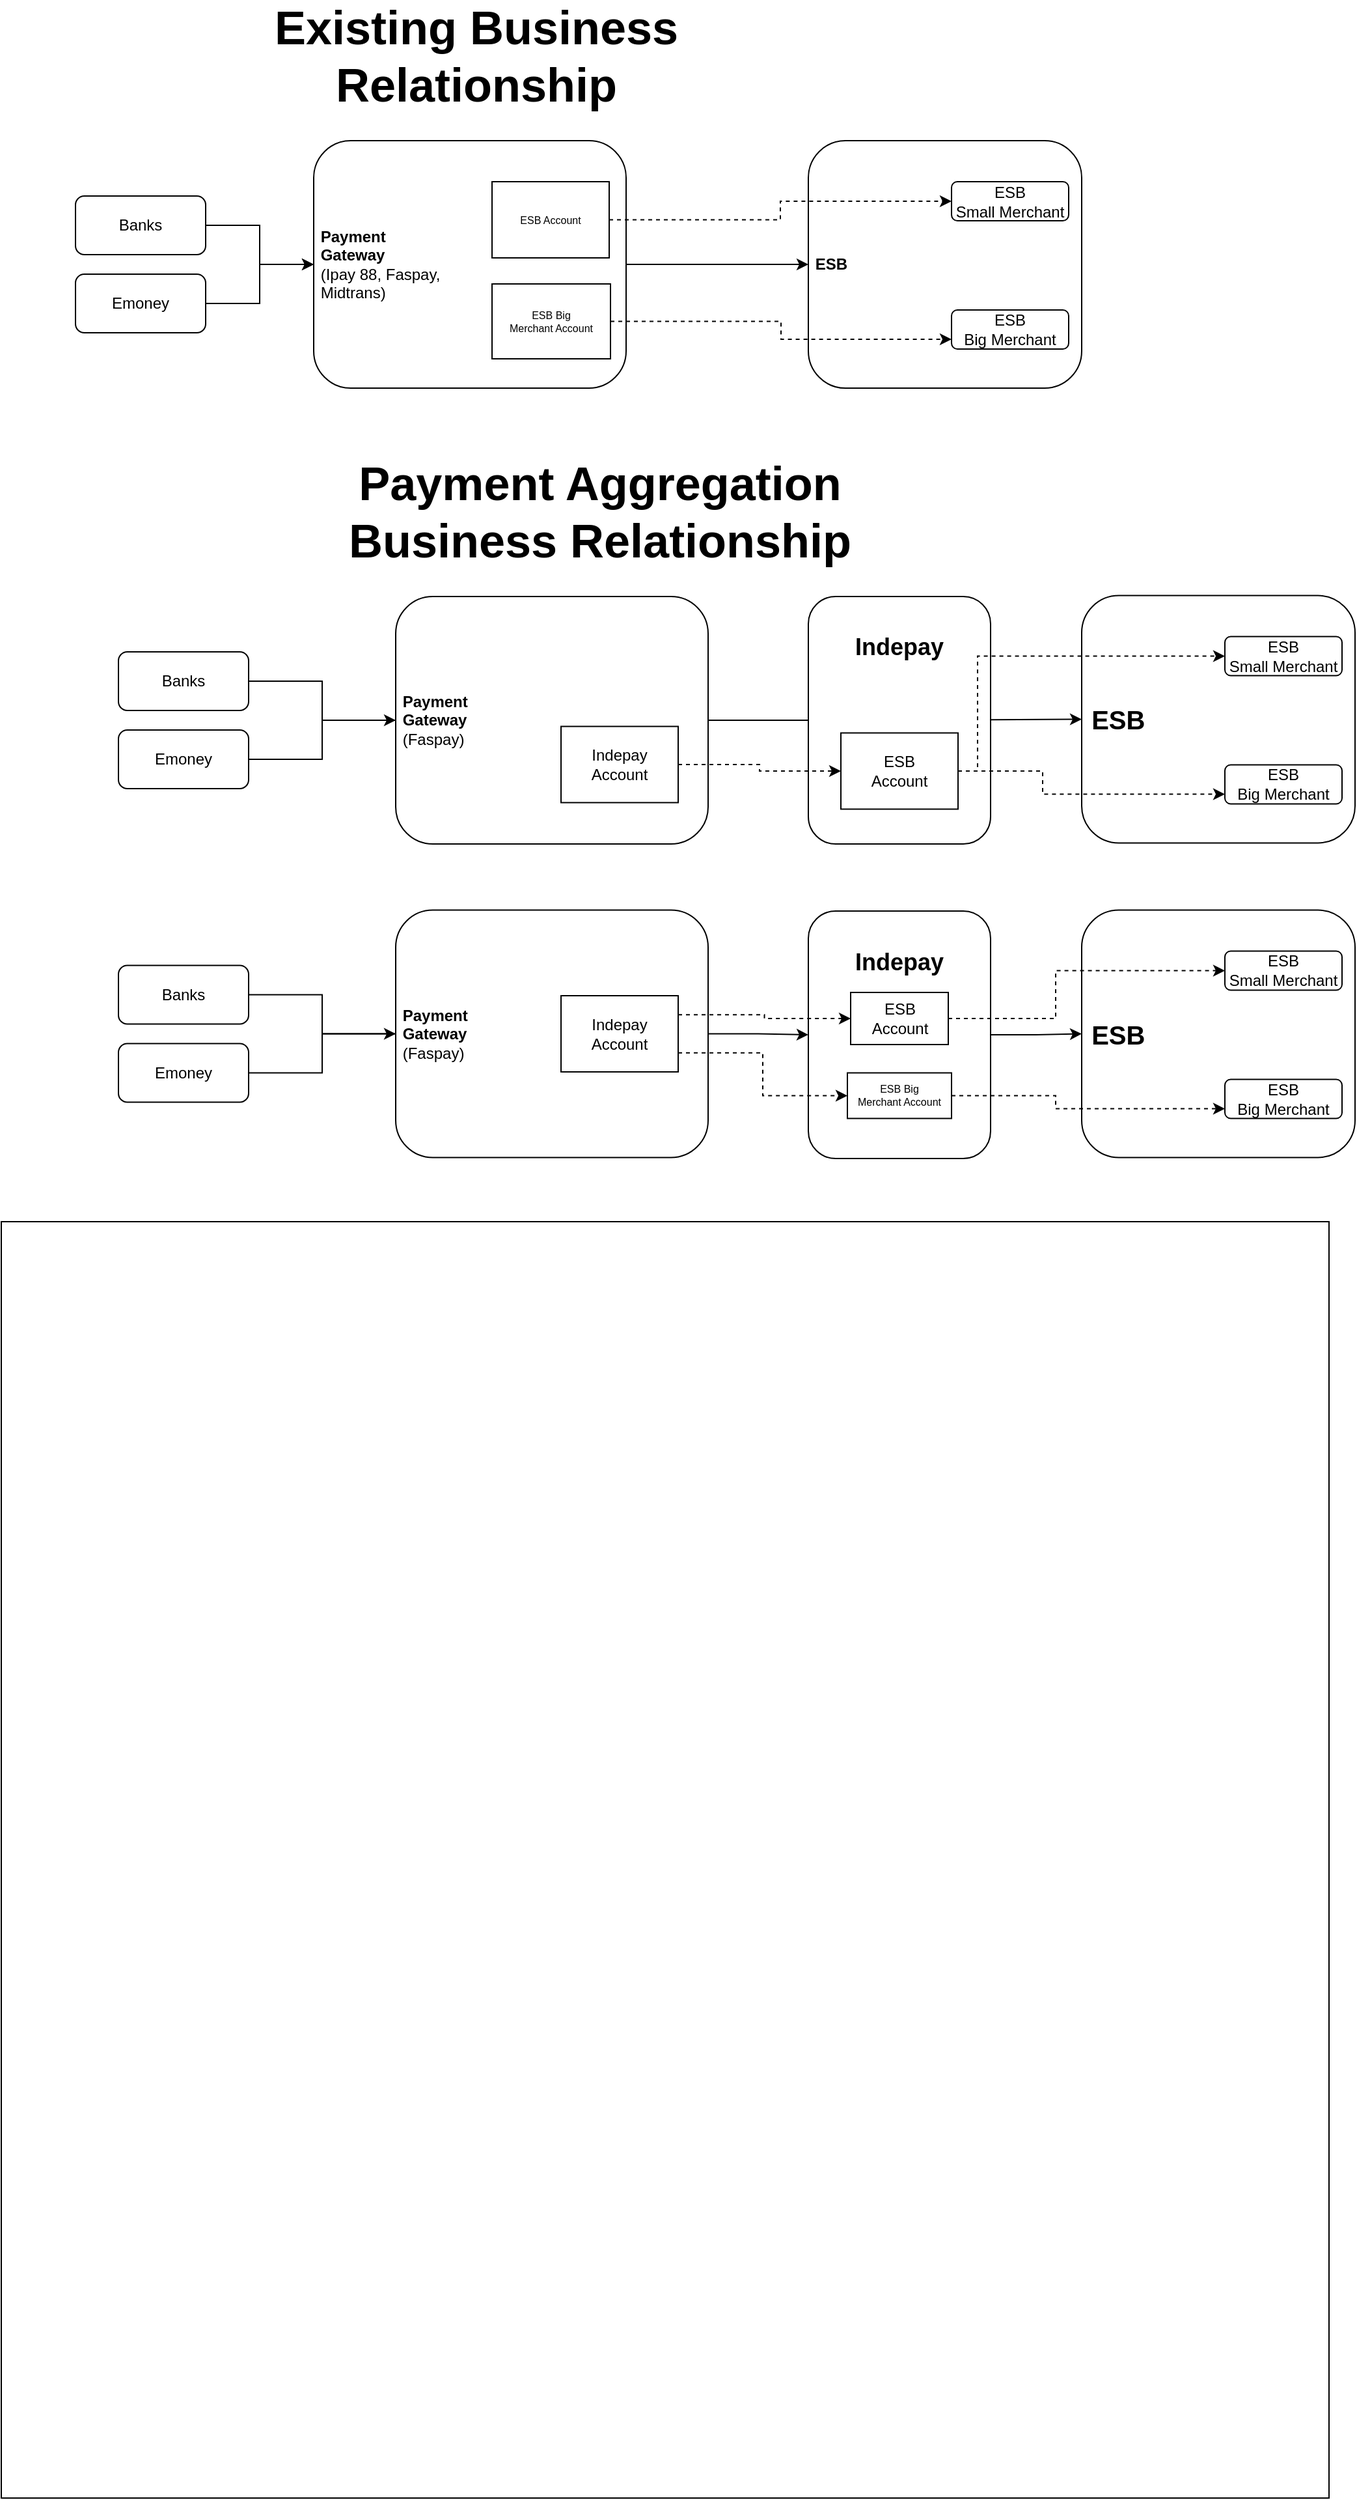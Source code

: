 <mxfile version="16.6.6" type="github">
  <diagram id="QpHCLaUq6RoqsA1fP30t" name="Page-1">
    <mxGraphModel dx="2414" dy="920" grid="1" gridSize="10" guides="1" tooltips="1" connect="1" arrows="1" fold="1" page="1" pageScale="1" pageWidth="850" pageHeight="1100" math="0" shadow="0">
      <root>
        <mxCell id="0" />
        <mxCell id="1" parent="0" />
        <mxCell id="2sVnB2PPkFa4KDsbbvt0-172" value="&lt;br&gt;INDEPAY" style="rounded=1;whiteSpace=wrap;html=1;fontSize=18;fontStyle=1;verticalAlign=top;" parent="1" vertex="1">
          <mxGeometry x="465" y="1180" width="315" height="302.5" as="geometry" />
        </mxCell>
        <mxCell id="2aQXd-WrwI2MJ-AVuC0N-1" style="edgeStyle=orthogonalEdgeStyle;rounded=0;orthogonalLoop=1;jettySize=auto;html=1;exitX=0;exitY=0.75;exitDx=0;exitDy=0;dashed=1;" edge="1" parent="1" source="2sVnB2PPkFa4KDsbbvt0-183" target="2sVnB2PPkFa4KDsbbvt0-196">
          <mxGeometry relative="1" as="geometry" />
        </mxCell>
        <mxCell id="2sVnB2PPkFa4KDsbbvt0-183" value="" style="rounded=1;whiteSpace=wrap;html=1;fontSize=8;" parent="1" vertex="1">
          <mxGeometry x="860" y="1238.5" width="120" height="203.5" as="geometry" />
        </mxCell>
        <mxCell id="2sVnB2PPkFa4KDsbbvt0-143" value="&lt;b style=&quot;font-size: 20px;&quot;&gt;&lt;span style=&quot;white-space: pre; font-size: 20px;&quot;&gt; &lt;/span&gt;ESB&lt;/b&gt;" style="rounded=1;whiteSpace=wrap;html=1;align=left;fontSize=20;" parent="1" vertex="1">
          <mxGeometry x="810" y="720.75" width="210" height="190" as="geometry" />
        </mxCell>
        <mxCell id="2sVnB2PPkFa4KDsbbvt0-144" value="ESB&lt;br&gt;Small Merchant" style="rounded=1;whiteSpace=wrap;html=1;" parent="1" vertex="1">
          <mxGeometry x="920" y="752.25" width="90" height="30" as="geometry" />
        </mxCell>
        <mxCell id="2sVnB2PPkFa4KDsbbvt0-145" value="ESB&lt;br&gt;Big Merchant" style="rounded=1;whiteSpace=wrap;html=1;" parent="1" vertex="1">
          <mxGeometry x="920" y="850.75" width="90" height="30" as="geometry" />
        </mxCell>
        <mxCell id="2sVnB2PPkFa4KDsbbvt0-8" style="edgeStyle=orthogonalEdgeStyle;rounded=0;orthogonalLoop=1;jettySize=auto;html=1;exitX=1;exitY=0.5;exitDx=0;exitDy=0;entryX=0;entryY=0.5;entryDx=0;entryDy=0;" parent="1" source="2sVnB2PPkFa4KDsbbvt0-1" target="2sVnB2PPkFa4KDsbbvt0-2" edge="1">
          <mxGeometry relative="1" as="geometry" />
        </mxCell>
        <mxCell id="2sVnB2PPkFa4KDsbbvt0-1" value="Banks" style="rounded=1;whiteSpace=wrap;html=1;" parent="1" vertex="1">
          <mxGeometry x="37" y="172.5" width="100" height="45" as="geometry" />
        </mxCell>
        <mxCell id="2sVnB2PPkFa4KDsbbvt0-99" style="edgeStyle=orthogonalEdgeStyle;rounded=0;orthogonalLoop=1;jettySize=auto;html=1;exitX=1;exitY=0.5;exitDx=0;exitDy=0;entryX=0;entryY=0.5;entryDx=0;entryDy=0;fontSize=9;" parent="1" source="2sVnB2PPkFa4KDsbbvt0-2" target="2sVnB2PPkFa4KDsbbvt0-3" edge="1">
          <mxGeometry relative="1" as="geometry" />
        </mxCell>
        <mxCell id="2sVnB2PPkFa4KDsbbvt0-2" value="&lt;span style=&quot;font-weight: bold ; white-space: pre&quot;&gt; &lt;/span&gt;&lt;b&gt;Payment&lt;/b&gt;&lt;br&gt;&lt;span style=&quot;font-weight: bold ; white-space: pre&quot;&gt; &lt;/span&gt;&lt;b&gt;Gateway&lt;/b&gt;&lt;br&gt;&lt;div&gt;&lt;span style=&quot;white-space: pre&quot;&gt; &lt;/span&gt;&lt;span&gt;(Ipay 88, Faspay,&lt;/span&gt;&lt;/div&gt;&lt;div&gt;&lt;span&gt;&lt;span style=&quot;white-space: pre&quot;&gt; &lt;/span&gt;Midtrans)&lt;/span&gt;&lt;/div&gt;" style="rounded=1;whiteSpace=wrap;html=1;align=left;" parent="1" vertex="1">
          <mxGeometry x="220" y="130" width="240" height="190" as="geometry" />
        </mxCell>
        <mxCell id="2sVnB2PPkFa4KDsbbvt0-3" value="&lt;b&gt;&lt;span style=&quot;white-space: pre&quot;&gt; &lt;/span&gt;ESB&lt;/b&gt;" style="rounded=1;whiteSpace=wrap;html=1;align=left;" parent="1" vertex="1">
          <mxGeometry x="600" y="130" width="210" height="190" as="geometry" />
        </mxCell>
        <mxCell id="2sVnB2PPkFa4KDsbbvt0-4" value="ESB&lt;br&gt;Small Merchant" style="rounded=1;whiteSpace=wrap;html=1;" parent="1" vertex="1">
          <mxGeometry x="710" y="161.5" width="90" height="30" as="geometry" />
        </mxCell>
        <mxCell id="2sVnB2PPkFa4KDsbbvt0-5" value="ESB&lt;br&gt;Big Merchant" style="rounded=1;whiteSpace=wrap;html=1;" parent="1" vertex="1">
          <mxGeometry x="710" y="260" width="90" height="30" as="geometry" />
        </mxCell>
        <mxCell id="2sVnB2PPkFa4KDsbbvt0-9" style="edgeStyle=orthogonalEdgeStyle;rounded=0;orthogonalLoop=1;jettySize=auto;html=1;exitX=1;exitY=0.5;exitDx=0;exitDy=0;entryX=0;entryY=0.5;entryDx=0;entryDy=0;" parent="1" source="2sVnB2PPkFa4KDsbbvt0-6" target="2sVnB2PPkFa4KDsbbvt0-2" edge="1">
          <mxGeometry relative="1" as="geometry" />
        </mxCell>
        <mxCell id="2sVnB2PPkFa4KDsbbvt0-6" value="Emoney" style="rounded=1;whiteSpace=wrap;html=1;" parent="1" vertex="1">
          <mxGeometry x="37" y="232.5" width="100" height="45" as="geometry" />
        </mxCell>
        <mxCell id="2sVnB2PPkFa4KDsbbvt0-100" style="edgeStyle=orthogonalEdgeStyle;rounded=0;orthogonalLoop=1;jettySize=auto;html=1;exitX=1;exitY=0.5;exitDx=0;exitDy=0;fontSize=9;dashed=1;" parent="1" source="2sVnB2PPkFa4KDsbbvt0-14" target="2sVnB2PPkFa4KDsbbvt0-4" edge="1">
          <mxGeometry relative="1" as="geometry" />
        </mxCell>
        <mxCell id="2sVnB2PPkFa4KDsbbvt0-14" value="ESB Account" style="rounded=0;whiteSpace=wrap;html=1;fontSize=8;" parent="1" vertex="1">
          <mxGeometry x="357" y="161.5" width="90" height="58.5" as="geometry" />
        </mxCell>
        <mxCell id="2sVnB2PPkFa4KDsbbvt0-101" style="edgeStyle=orthogonalEdgeStyle;rounded=0;orthogonalLoop=1;jettySize=auto;html=1;exitX=1;exitY=0.5;exitDx=0;exitDy=0;entryX=0;entryY=0.75;entryDx=0;entryDy=0;fontSize=9;dashed=1;" parent="1" source="2sVnB2PPkFa4KDsbbvt0-15" target="2sVnB2PPkFa4KDsbbvt0-5" edge="1">
          <mxGeometry relative="1" as="geometry" />
        </mxCell>
        <mxCell id="2sVnB2PPkFa4KDsbbvt0-15" value="ESB Big&lt;br&gt;Merchant Account" style="rounded=0;whiteSpace=wrap;html=1;fontSize=8;" parent="1" vertex="1">
          <mxGeometry x="357" y="240" width="91" height="57.5" as="geometry" />
        </mxCell>
        <mxCell id="2sVnB2PPkFa4KDsbbvt0-19" value="Existing Business Relationship" style="text;html=1;strokeColor=none;fillColor=none;align=center;verticalAlign=middle;whiteSpace=wrap;rounded=0;fontSize=36;fontStyle=1" parent="1" vertex="1">
          <mxGeometry x="180" y="50" width="330" height="30" as="geometry" />
        </mxCell>
        <mxCell id="2sVnB2PPkFa4KDsbbvt0-20" value="Payment Aggregation&lt;br&gt;Business Relationship" style="text;html=1;strokeColor=none;fillColor=none;align=center;verticalAlign=middle;whiteSpace=wrap;rounded=0;fontSize=36;fontStyle=1" parent="1" vertex="1">
          <mxGeometry x="150" y="400" width="580" height="30" as="geometry" />
        </mxCell>
        <mxCell id="2sVnB2PPkFa4KDsbbvt0-21" style="edgeStyle=orthogonalEdgeStyle;rounded=0;orthogonalLoop=1;jettySize=auto;html=1;exitX=1;exitY=0.5;exitDx=0;exitDy=0;" parent="1" source="2sVnB2PPkFa4KDsbbvt0-22" target="2sVnB2PPkFa4KDsbbvt0-103" edge="1">
          <mxGeometry relative="1" as="geometry">
            <mxPoint x="200" y="570" as="targetPoint" />
          </mxGeometry>
        </mxCell>
        <mxCell id="2sVnB2PPkFa4KDsbbvt0-22" value="Banks" style="rounded=1;whiteSpace=wrap;html=1;" parent="1" vertex="1">
          <mxGeometry x="70" y="522.5" width="100" height="45" as="geometry" />
        </mxCell>
        <mxCell id="2sVnB2PPkFa4KDsbbvt0-29" value="Emoney" style="rounded=1;whiteSpace=wrap;html=1;" parent="1" vertex="1">
          <mxGeometry x="70" y="582.5" width="100" height="45" as="geometry" />
        </mxCell>
        <mxCell id="2sVnB2PPkFa4KDsbbvt0-38" value="" style="edgeStyle=orthogonalEdgeStyle;rounded=0;orthogonalLoop=1;jettySize=auto;html=1;exitX=1;exitY=0.5;exitDx=0;exitDy=0;entryX=0;entryY=0.5;entryDx=0;entryDy=0;endArrow=none;" parent="1" source="2sVnB2PPkFa4KDsbbvt0-29" target="2sVnB2PPkFa4KDsbbvt0-103" edge="1">
          <mxGeometry relative="1" as="geometry">
            <mxPoint x="137" y="587.5" as="sourcePoint" />
            <mxPoint x="200" y="570" as="targetPoint" />
          </mxGeometry>
        </mxCell>
        <mxCell id="2sVnB2PPkFa4KDsbbvt0-102" style="edgeStyle=orthogonalEdgeStyle;rounded=0;orthogonalLoop=1;jettySize=auto;html=1;exitX=1;exitY=0.5;exitDx=0;exitDy=0;entryX=0;entryY=0.5;entryDx=0;entryDy=0;fontSize=9;" parent="1" source="2sVnB2PPkFa4KDsbbvt0-103" target="2sVnB2PPkFa4KDsbbvt0-104" edge="1">
          <mxGeometry relative="1" as="geometry" />
        </mxCell>
        <mxCell id="2sVnB2PPkFa4KDsbbvt0-103" value="&lt;span style=&quot;font-weight: bold ; white-space: pre&quot;&gt; &lt;/span&gt;&lt;b&gt;Payment&lt;/b&gt;&lt;br&gt;&lt;span style=&quot;font-weight: bold ; white-space: pre&quot;&gt; &lt;/span&gt;&lt;b&gt;Gateway&lt;/b&gt;&lt;br&gt;&lt;div&gt;&lt;span style=&quot;white-space: pre&quot;&gt; &lt;/span&gt;&lt;span&gt;(Faspay&lt;/span&gt;&lt;span&gt;)&lt;/span&gt;&lt;/div&gt;" style="rounded=1;whiteSpace=wrap;html=1;align=left;" parent="1" vertex="1">
          <mxGeometry x="283" y="480" width="240" height="190" as="geometry" />
        </mxCell>
        <mxCell id="2sVnB2PPkFa4KDsbbvt0-104" value="&lt;b style=&quot;font-size: 20px;&quot;&gt;&lt;span style=&quot;white-space: pre; font-size: 20px;&quot;&gt; &lt;/span&gt;ESB&lt;/b&gt;" style="rounded=1;whiteSpace=wrap;html=1;align=left;fontSize=20;" parent="1" vertex="1">
          <mxGeometry x="810" y="479.25" width="210" height="190" as="geometry" />
        </mxCell>
        <mxCell id="2sVnB2PPkFa4KDsbbvt0-105" value="ESB&lt;br&gt;Small Merchant" style="rounded=1;whiteSpace=wrap;html=1;" parent="1" vertex="1">
          <mxGeometry x="920" y="510.75" width="90" height="30" as="geometry" />
        </mxCell>
        <mxCell id="2sVnB2PPkFa4KDsbbvt0-106" value="ESB&lt;br&gt;Big Merchant" style="rounded=1;whiteSpace=wrap;html=1;" parent="1" vertex="1">
          <mxGeometry x="920" y="609.25" width="90" height="30" as="geometry" />
        </mxCell>
        <mxCell id="2sVnB2PPkFa4KDsbbvt0-108" value="Indepay Account" style="rounded=0;whiteSpace=wrap;html=1;fontSize=12;" parent="1" vertex="1">
          <mxGeometry x="410" y="579.75" width="90" height="58.5" as="geometry" />
        </mxCell>
        <mxCell id="2sVnB2PPkFa4KDsbbvt0-135" value="&lt;br&gt;Indepay" style="rounded=1;whiteSpace=wrap;html=1;fontSize=18;fontStyle=1;verticalAlign=top;" parent="1" vertex="1">
          <mxGeometry x="600" y="480" width="140" height="190" as="geometry" />
        </mxCell>
        <mxCell id="2sVnB2PPkFa4KDsbbvt0-137" style="edgeStyle=orthogonalEdgeStyle;rounded=0;orthogonalLoop=1;jettySize=auto;html=1;exitX=1;exitY=0.5;exitDx=0;exitDy=0;" parent="1" source="2sVnB2PPkFa4KDsbbvt0-138" target="2sVnB2PPkFa4KDsbbvt0-142" edge="1">
          <mxGeometry relative="1" as="geometry">
            <mxPoint x="200" y="810.75" as="targetPoint" />
          </mxGeometry>
        </mxCell>
        <mxCell id="2sVnB2PPkFa4KDsbbvt0-138" value="Banks" style="rounded=1;whiteSpace=wrap;html=1;" parent="1" vertex="1">
          <mxGeometry x="70" y="763.25" width="100" height="45" as="geometry" />
        </mxCell>
        <mxCell id="2sVnB2PPkFa4KDsbbvt0-139" value="Emoney" style="rounded=1;whiteSpace=wrap;html=1;" parent="1" vertex="1">
          <mxGeometry x="70" y="823.25" width="100" height="45" as="geometry" />
        </mxCell>
        <mxCell id="2sVnB2PPkFa4KDsbbvt0-140" value="" style="edgeStyle=orthogonalEdgeStyle;rounded=0;orthogonalLoop=1;jettySize=auto;html=1;exitX=1;exitY=0.5;exitDx=0;exitDy=0;entryX=0;entryY=0.5;entryDx=0;entryDy=0;endArrow=none;" parent="1" source="2sVnB2PPkFa4KDsbbvt0-139" target="2sVnB2PPkFa4KDsbbvt0-142" edge="1">
          <mxGeometry relative="1" as="geometry">
            <mxPoint x="137" y="828.25" as="sourcePoint" />
            <mxPoint x="200" y="810.75" as="targetPoint" />
          </mxGeometry>
        </mxCell>
        <mxCell id="2aQXd-WrwI2MJ-AVuC0N-31" style="edgeStyle=orthogonalEdgeStyle;rounded=0;orthogonalLoop=1;jettySize=auto;html=1;exitX=1;exitY=0.5;exitDx=0;exitDy=0;entryX=0;entryY=0.5;entryDx=0;entryDy=0;" edge="1" parent="1" source="2sVnB2PPkFa4KDsbbvt0-142" target="2sVnB2PPkFa4KDsbbvt0-147">
          <mxGeometry relative="1" as="geometry" />
        </mxCell>
        <mxCell id="2sVnB2PPkFa4KDsbbvt0-142" value="&lt;span style=&quot;font-weight: bold ; white-space: pre&quot;&gt; &lt;/span&gt;&lt;b&gt;Payment&lt;/b&gt;&lt;br&gt;&lt;span style=&quot;font-weight: bold ; white-space: pre&quot;&gt; &lt;/span&gt;&lt;b&gt;Gateway&lt;/b&gt;&lt;br&gt;&lt;div&gt;&lt;span style=&quot;white-space: pre&quot;&gt; &lt;/span&gt;&lt;span&gt;(Faspay&lt;/span&gt;&lt;span&gt;)&lt;/span&gt;&lt;/div&gt;" style="rounded=1;whiteSpace=wrap;html=1;align=left;" parent="1" vertex="1">
          <mxGeometry x="283" y="720.75" width="240" height="190" as="geometry" />
        </mxCell>
        <mxCell id="2sVnB2PPkFa4KDsbbvt0-146" value="Indepay Account" style="rounded=0;whiteSpace=wrap;html=1;fontSize=12;" parent="1" vertex="1">
          <mxGeometry x="410" y="786.5" width="90" height="58.5" as="geometry" />
        </mxCell>
        <mxCell id="2aQXd-WrwI2MJ-AVuC0N-39" style="edgeStyle=orthogonalEdgeStyle;rounded=0;orthogonalLoop=1;jettySize=auto;html=1;entryX=0;entryY=0.5;entryDx=0;entryDy=0;" edge="1" parent="1" source="2sVnB2PPkFa4KDsbbvt0-147" target="2sVnB2PPkFa4KDsbbvt0-143">
          <mxGeometry relative="1" as="geometry" />
        </mxCell>
        <mxCell id="2sVnB2PPkFa4KDsbbvt0-147" value="&lt;br&gt;Indepay" style="rounded=1;whiteSpace=wrap;html=1;fontSize=18;fontStyle=1;verticalAlign=top;" parent="1" vertex="1">
          <mxGeometry x="600" y="721.5" width="140" height="190" as="geometry" />
        </mxCell>
        <mxCell id="2sVnB2PPkFa4KDsbbvt0-150" value="Onboarding ESB Merchant&lt;br&gt;in Tara Ecosystem&lt;br&gt;(as shown in existing contract)" style="text;html=1;strokeColor=none;fillColor=none;align=center;verticalAlign=middle;whiteSpace=wrap;rounded=0;fontSize=36;fontStyle=1" parent="1" vertex="1">
          <mxGeometry x="165" y="1067" width="580" height="30" as="geometry" />
        </mxCell>
        <mxCell id="2sVnB2PPkFa4KDsbbvt0-198" style="edgeStyle=orthogonalEdgeStyle;rounded=0;orthogonalLoop=1;jettySize=auto;html=1;exitX=1;exitY=0.5;exitDx=0;exitDy=0;entryX=0;entryY=0.5;entryDx=0;entryDy=0;fontSize=8;" parent="1" source="2sVnB2PPkFa4KDsbbvt0-169" target="2sVnB2PPkFa4KDsbbvt0-173" edge="1">
          <mxGeometry relative="1" as="geometry" />
        </mxCell>
        <mxCell id="2sVnB2PPkFa4KDsbbvt0-199" style="edgeStyle=orthogonalEdgeStyle;rounded=0;orthogonalLoop=1;jettySize=auto;html=1;exitX=1;exitY=0.5;exitDx=0;exitDy=0;fontSize=8;" parent="1" source="2sVnB2PPkFa4KDsbbvt0-169" target="2sVnB2PPkFa4KDsbbvt0-174" edge="1">
          <mxGeometry relative="1" as="geometry" />
        </mxCell>
        <mxCell id="2sVnB2PPkFa4KDsbbvt0-200" style="edgeStyle=orthogonalEdgeStyle;rounded=0;orthogonalLoop=1;jettySize=auto;html=1;exitX=1;exitY=0.5;exitDx=0;exitDy=0;fontSize=8;" parent="1" source="2sVnB2PPkFa4KDsbbvt0-169" target="2sVnB2PPkFa4KDsbbvt0-175" edge="1">
          <mxGeometry relative="1" as="geometry" />
        </mxCell>
        <mxCell id="2aQXd-WrwI2MJ-AVuC0N-29" style="edgeStyle=orthogonalEdgeStyle;rounded=0;orthogonalLoop=1;jettySize=auto;html=1;exitX=0;exitY=0.75;exitDx=0;exitDy=0;entryX=1.005;entryY=0.85;entryDx=0;entryDy=0;entryPerimeter=0;dashed=1;" edge="1" parent="1" source="2sVnB2PPkFa4KDsbbvt0-169" target="2aQXd-WrwI2MJ-AVuC0N-26">
          <mxGeometry relative="1" as="geometry" />
        </mxCell>
        <mxCell id="2sVnB2PPkFa4KDsbbvt0-169" value="&lt;b style=&quot;font-size: 20px&quot;&gt;ESB&lt;/b&gt;" style="rounded=1;whiteSpace=wrap;html=1;align=center;fontSize=20;" parent="1" vertex="1">
          <mxGeometry x="200" y="1236.25" width="210" height="190" as="geometry" />
        </mxCell>
        <mxCell id="2sVnB2PPkFa4KDsbbvt0-193" style="edgeStyle=orthogonalEdgeStyle;rounded=0;orthogonalLoop=1;jettySize=auto;html=1;exitX=1;exitY=0.5;exitDx=0;exitDy=0;entryX=0;entryY=0.5;entryDx=0;entryDy=0;fontSize=8;" parent="1" source="2sVnB2PPkFa4KDsbbvt0-173" target="2sVnB2PPkFa4KDsbbvt0-183" edge="1">
          <mxGeometry relative="1" as="geometry" />
        </mxCell>
        <mxCell id="2sVnB2PPkFa4KDsbbvt0-173" value="TARA Merchan" style="rounded=0;whiteSpace=wrap;html=1;fontSize=12;" parent="1" vertex="1">
          <mxGeometry x="500" y="1238.5" width="250" height="30" as="geometry" />
        </mxCell>
        <mxCell id="2sVnB2PPkFa4KDsbbvt0-194" style="edgeStyle=orthogonalEdgeStyle;rounded=0;orthogonalLoop=1;jettySize=auto;html=1;exitX=1;exitY=0.5;exitDx=0;exitDy=0;entryX=0;entryY=0.5;entryDx=0;entryDy=0;fontSize=8;" parent="1" source="2sVnB2PPkFa4KDsbbvt0-174" target="2sVnB2PPkFa4KDsbbvt0-183" edge="1">
          <mxGeometry relative="1" as="geometry" />
        </mxCell>
        <mxCell id="2sVnB2PPkFa4KDsbbvt0-174" value="Whatsapp fo Tara&amp;nbsp; Merchant" style="rounded=0;whiteSpace=wrap;html=1;fontSize=12;" parent="1" vertex="1">
          <mxGeometry x="500" y="1277" width="250" height="30" as="geometry" />
        </mxCell>
        <mxCell id="2sVnB2PPkFa4KDsbbvt0-195" style="edgeStyle=orthogonalEdgeStyle;rounded=0;orthogonalLoop=1;jettySize=auto;html=1;exitX=1;exitY=0.5;exitDx=0;exitDy=0;fontSize=8;" parent="1" source="2sVnB2PPkFa4KDsbbvt0-175" target="2sVnB2PPkFa4KDsbbvt0-183" edge="1">
          <mxGeometry relative="1" as="geometry" />
        </mxCell>
        <mxCell id="2sVnB2PPkFa4KDsbbvt0-175" value="Web" style="rounded=0;whiteSpace=wrap;html=1;fontSize=12;" parent="1" vertex="1">
          <mxGeometry x="500" y="1317" width="250" height="30" as="geometry" />
        </mxCell>
        <mxCell id="2sVnB2PPkFa4KDsbbvt0-178" value="&lt;font style=&quot;font-size: 8px&quot;&gt;Customer&lt;/font&gt;" style="shape=umlActor;verticalLabelPosition=bottom;verticalAlign=top;html=1;outlineConnect=0;fontSize=12;" parent="1" vertex="1">
          <mxGeometry x="900" y="1247.5" width="15" height="30" as="geometry" />
        </mxCell>
        <mxCell id="2sVnB2PPkFa4KDsbbvt0-179" value="&lt;font style=&quot;font-size: 8px&quot;&gt;Customer&lt;/font&gt;" style="shape=umlActor;verticalLabelPosition=bottom;verticalAlign=top;html=1;outlineConnect=0;fontSize=12;" parent="1" vertex="1">
          <mxGeometry x="927.5" y="1286" width="15" height="30" as="geometry" />
        </mxCell>
        <mxCell id="2sVnB2PPkFa4KDsbbvt0-180" value="&lt;font style=&quot;font-size: 8px&quot;&gt;Customer&lt;/font&gt;" style="shape=umlActor;verticalLabelPosition=bottom;verticalAlign=top;html=1;outlineConnect=0;fontSize=12;" parent="1" vertex="1">
          <mxGeometry x="892.5" y="1316" width="15" height="30" as="geometry" />
        </mxCell>
        <mxCell id="2sVnB2PPkFa4KDsbbvt0-181" value="&lt;font style=&quot;font-size: 8px&quot;&gt;Customer&lt;/font&gt;" style="shape=umlActor;verticalLabelPosition=bottom;verticalAlign=top;html=1;outlineConnect=0;fontSize=12;" parent="1" vertex="1">
          <mxGeometry x="940" y="1346" width="15" height="30" as="geometry" />
        </mxCell>
        <mxCell id="2sVnB2PPkFa4KDsbbvt0-182" value="&lt;font style=&quot;font-size: 8px&quot;&gt;Customer&lt;/font&gt;" style="shape=umlActor;verticalLabelPosition=bottom;verticalAlign=top;html=1;outlineConnect=0;fontSize=12;" parent="1" vertex="1">
          <mxGeometry x="900" y="1386" width="15" height="30" as="geometry" />
        </mxCell>
        <mxCell id="2sVnB2PPkFa4KDsbbvt0-196" value="Indepay&lt;br&gt;Payment&lt;br&gt;(Faspay)" style="rounded=0;whiteSpace=wrap;html=1;fontSize=12;" parent="1" vertex="1">
          <mxGeometry x="637.5" y="1392.5" width="90" height="73" as="geometry" />
        </mxCell>
        <mxCell id="2sVnB2PPkFa4KDsbbvt0-202" style="edgeStyle=orthogonalEdgeStyle;rounded=0;orthogonalLoop=1;jettySize=auto;html=1;exitX=1;exitY=0.5;exitDx=0;exitDy=0;entryX=0;entryY=0.5;entryDx=0;entryDy=0;fontSize=8;dashed=1;endArrow=none;endFill=0;" parent="1" source="2sVnB2PPkFa4KDsbbvt0-197" target="2sVnB2PPkFa4KDsbbvt0-196" edge="1">
          <mxGeometry relative="1" as="geometry" />
        </mxCell>
        <mxCell id="2aQXd-WrwI2MJ-AVuC0N-2" style="edgeStyle=orthogonalEdgeStyle;rounded=0;orthogonalLoop=1;jettySize=auto;html=1;exitX=0;exitY=0.5;exitDx=0;exitDy=0;entryX=1;entryY=0.75;entryDx=0;entryDy=0;dashed=1;" edge="1" parent="1" source="2sVnB2PPkFa4KDsbbvt0-197" target="2sVnB2PPkFa4KDsbbvt0-169">
          <mxGeometry relative="1" as="geometry">
            <Array as="points">
              <mxPoint x="450" y="1428.5" />
              <mxPoint x="450" y="1378.5" />
            </Array>
          </mxGeometry>
        </mxCell>
        <mxCell id="2sVnB2PPkFa4KDsbbvt0-197" value="Indepay&lt;br&gt;Disburse&lt;br&gt;(Faspay)" style="rounded=0;whiteSpace=wrap;html=1;fontSize=12;" parent="1" vertex="1">
          <mxGeometry x="522.5" y="1393.5" width="93" height="70" as="geometry" />
        </mxCell>
        <mxCell id="2aQXd-WrwI2MJ-AVuC0N-3" value="Utilization of Indepay Fast Checkout&lt;br&gt;in ESB Webapp" style="text;html=1;strokeColor=none;fillColor=none;align=center;verticalAlign=middle;whiteSpace=wrap;rounded=0;fontSize=36;fontStyle=1" vertex="1" parent="1">
          <mxGeometry x="154" y="1635" width="650" height="30" as="geometry" />
        </mxCell>
        <mxCell id="2aQXd-WrwI2MJ-AVuC0N-28" style="edgeStyle=orthogonalEdgeStyle;rounded=0;orthogonalLoop=1;jettySize=auto;html=1;exitX=1;exitY=0.25;exitDx=0;exitDy=0;entryX=-0.014;entryY=0.315;entryDx=0;entryDy=0;entryPerimeter=0;" edge="1" parent="1" source="2aQXd-WrwI2MJ-AVuC0N-26" target="2sVnB2PPkFa4KDsbbvt0-169">
          <mxGeometry relative="1" as="geometry" />
        </mxCell>
        <mxCell id="2aQXd-WrwI2MJ-AVuC0N-26" value="&lt;b style=&quot;font-size: 20px&quot;&gt;ESB&lt;br&gt;Merchant&lt;br&gt;&lt;/b&gt;" style="rounded=1;whiteSpace=wrap;html=1;align=center;fontSize=20;" vertex="1" parent="1">
          <mxGeometry x="20" y="1260.12" width="120" height="143.75" as="geometry" />
        </mxCell>
        <mxCell id="2aQXd-WrwI2MJ-AVuC0N-41" style="edgeStyle=orthogonalEdgeStyle;rounded=0;orthogonalLoop=1;jettySize=auto;html=1;exitX=1;exitY=0.5;exitDx=0;exitDy=0;entryX=0;entryY=0.5;entryDx=0;entryDy=0;dashed=1;" edge="1" parent="1" source="2aQXd-WrwI2MJ-AVuC0N-30" target="2sVnB2PPkFa4KDsbbvt0-105">
          <mxGeometry relative="1" as="geometry">
            <Array as="points">
              <mxPoint x="730" y="614" />
              <mxPoint x="730" y="526" />
            </Array>
          </mxGeometry>
        </mxCell>
        <mxCell id="2aQXd-WrwI2MJ-AVuC0N-42" style="edgeStyle=orthogonalEdgeStyle;rounded=0;orthogonalLoop=1;jettySize=auto;html=1;exitX=1;exitY=0.5;exitDx=0;exitDy=0;entryX=0;entryY=0.75;entryDx=0;entryDy=0;dashed=1;" edge="1" parent="1" source="2aQXd-WrwI2MJ-AVuC0N-30" target="2sVnB2PPkFa4KDsbbvt0-106">
          <mxGeometry relative="1" as="geometry">
            <Array as="points">
              <mxPoint x="780" y="614" />
              <mxPoint x="780" y="632" />
            </Array>
          </mxGeometry>
        </mxCell>
        <mxCell id="2aQXd-WrwI2MJ-AVuC0N-30" value="ESB&lt;br&gt;Account" style="rounded=0;whiteSpace=wrap;html=1;fontSize=12;" vertex="1" parent="1">
          <mxGeometry x="625" y="584.75" width="90" height="58.5" as="geometry" />
        </mxCell>
        <mxCell id="2aQXd-WrwI2MJ-AVuC0N-34" style="edgeStyle=orthogonalEdgeStyle;rounded=0;orthogonalLoop=1;jettySize=auto;html=1;exitX=1;exitY=0.5;exitDx=0;exitDy=0;entryX=0;entryY=0.5;entryDx=0;entryDy=0;dashed=1;" edge="1" parent="1" source="2aQXd-WrwI2MJ-AVuC0N-32" target="2sVnB2PPkFa4KDsbbvt0-144">
          <mxGeometry relative="1" as="geometry">
            <Array as="points">
              <mxPoint x="790" y="804" />
              <mxPoint x="790" y="767" />
            </Array>
          </mxGeometry>
        </mxCell>
        <mxCell id="2aQXd-WrwI2MJ-AVuC0N-32" value="ESB&lt;br&gt;Account" style="rounded=0;whiteSpace=wrap;html=1;fontSize=12;" vertex="1" parent="1">
          <mxGeometry x="632.5" y="784" width="75" height="40" as="geometry" />
        </mxCell>
        <mxCell id="2aQXd-WrwI2MJ-AVuC0N-35" style="edgeStyle=orthogonalEdgeStyle;rounded=0;orthogonalLoop=1;jettySize=auto;html=1;exitX=1;exitY=0.5;exitDx=0;exitDy=0;entryX=0;entryY=0.75;entryDx=0;entryDy=0;dashed=1;" edge="1" parent="1" source="2aQXd-WrwI2MJ-AVuC0N-33" target="2sVnB2PPkFa4KDsbbvt0-145">
          <mxGeometry relative="1" as="geometry">
            <Array as="points">
              <mxPoint x="790" y="863" />
              <mxPoint x="790" y="873" />
            </Array>
          </mxGeometry>
        </mxCell>
        <mxCell id="2aQXd-WrwI2MJ-AVuC0N-33" value="ESB Big&lt;br&gt;Merchant Account" style="rounded=0;whiteSpace=wrap;html=1;fontSize=8;" vertex="1" parent="1">
          <mxGeometry x="630" y="845.75" width="80" height="35" as="geometry" />
        </mxCell>
        <mxCell id="2aQXd-WrwI2MJ-AVuC0N-37" style="edgeStyle=orthogonalEdgeStyle;rounded=0;orthogonalLoop=1;jettySize=auto;html=1;exitX=1;exitY=0.25;exitDx=0;exitDy=0;dashed=1;" edge="1" parent="1" source="2sVnB2PPkFa4KDsbbvt0-146" target="2aQXd-WrwI2MJ-AVuC0N-32">
          <mxGeometry relative="1" as="geometry" />
        </mxCell>
        <mxCell id="2aQXd-WrwI2MJ-AVuC0N-38" style="edgeStyle=orthogonalEdgeStyle;rounded=0;orthogonalLoop=1;jettySize=auto;html=1;exitX=1;exitY=0.75;exitDx=0;exitDy=0;entryX=0;entryY=0.5;entryDx=0;entryDy=0;dashed=1;" edge="1" parent="1" source="2sVnB2PPkFa4KDsbbvt0-146" target="2aQXd-WrwI2MJ-AVuC0N-33">
          <mxGeometry relative="1" as="geometry" />
        </mxCell>
        <mxCell id="2aQXd-WrwI2MJ-AVuC0N-40" style="edgeStyle=orthogonalEdgeStyle;rounded=0;orthogonalLoop=1;jettySize=auto;html=1;exitX=1;exitY=0.5;exitDx=0;exitDy=0;entryX=0;entryY=0.5;entryDx=0;entryDy=0;dashed=1;" edge="1" parent="1" source="2sVnB2PPkFa4KDsbbvt0-108" target="2aQXd-WrwI2MJ-AVuC0N-30">
          <mxGeometry relative="1" as="geometry" />
        </mxCell>
        <mxCell id="2aQXd-WrwI2MJ-AVuC0N-43" style="edgeStyle=orthogonalEdgeStyle;rounded=0;orthogonalLoop=1;jettySize=auto;html=1;exitX=1;exitY=0.5;exitDx=0;exitDy=0;entryX=0;entryY=0.5;entryDx=0;entryDy=0;dashed=1;" edge="1" parent="1" source="2aQXd-WrwI2MJ-AVuC0N-44" target="2aQXd-WrwI2MJ-AVuC0N-46">
          <mxGeometry relative="1" as="geometry" />
        </mxCell>
        <mxCell id="2aQXd-WrwI2MJ-AVuC0N-44" value="Banks" style="rounded=1;whiteSpace=wrap;html=1;" vertex="1" parent="1">
          <mxGeometry x="70" y="1772.5" width="100" height="45" as="geometry" />
        </mxCell>
        <mxCell id="2aQXd-WrwI2MJ-AVuC0N-46" value="&lt;span style=&quot;font-weight: bold ; white-space: pre&quot;&gt; &lt;/span&gt;&lt;b&gt;Payment&lt;/b&gt;&lt;br&gt;&lt;span style=&quot;font-weight: bold ; white-space: pre&quot;&gt; &lt;/span&gt;&lt;b&gt;Gateway&lt;/b&gt;&lt;br&gt;&lt;div&gt;&lt;span style=&quot;white-space: pre&quot;&gt; &lt;/span&gt;&lt;span&gt;(Faspay&lt;/span&gt;&lt;span&gt;)&lt;/span&gt;&lt;/div&gt;" style="rounded=1;whiteSpace=wrap;html=1;align=left;" vertex="1" parent="1">
          <mxGeometry x="253" y="1730" width="240" height="190" as="geometry" />
        </mxCell>
        <mxCell id="2aQXd-WrwI2MJ-AVuC0N-47" value="&lt;b&gt;&lt;span style=&quot;white-space: pre&quot;&gt; &lt;/span&gt;ESB&lt;/b&gt;" style="rounded=1;whiteSpace=wrap;html=1;align=left;" vertex="1" parent="1">
          <mxGeometry x="633" y="1730" width="210" height="190" as="geometry" />
        </mxCell>
        <mxCell id="2aQXd-WrwI2MJ-AVuC0N-48" value="ESB&lt;br&gt;Small Merchant" style="rounded=1;whiteSpace=wrap;html=1;" vertex="1" parent="1">
          <mxGeometry x="743" y="1761.5" width="90" height="30" as="geometry" />
        </mxCell>
        <mxCell id="2aQXd-WrwI2MJ-AVuC0N-49" value="ESB&lt;br&gt;Big Merchant" style="rounded=1;whiteSpace=wrap;html=1;" vertex="1" parent="1">
          <mxGeometry x="743" y="1860" width="90" height="30" as="geometry" />
        </mxCell>
        <mxCell id="2aQXd-WrwI2MJ-AVuC0N-50" style="edgeStyle=orthogonalEdgeStyle;rounded=0;orthogonalLoop=1;jettySize=auto;html=1;exitX=1;exitY=0.5;exitDx=0;exitDy=0;entryX=0;entryY=0.5;entryDx=0;entryDy=0;dashed=1;" edge="1" parent="1" source="2aQXd-WrwI2MJ-AVuC0N-51" target="2aQXd-WrwI2MJ-AVuC0N-46">
          <mxGeometry relative="1" as="geometry" />
        </mxCell>
        <mxCell id="2aQXd-WrwI2MJ-AVuC0N-51" value="Emoney" style="rounded=1;whiteSpace=wrap;html=1;" vertex="1" parent="1">
          <mxGeometry x="70" y="1832.5" width="100" height="45" as="geometry" />
        </mxCell>
        <mxCell id="2aQXd-WrwI2MJ-AVuC0N-52" style="edgeStyle=orthogonalEdgeStyle;rounded=0;orthogonalLoop=1;jettySize=auto;html=1;exitX=1;exitY=0.5;exitDx=0;exitDy=0;fontSize=9;dashed=1;" edge="1" parent="1" source="2aQXd-WrwI2MJ-AVuC0N-53" target="2aQXd-WrwI2MJ-AVuC0N-48">
          <mxGeometry relative="1" as="geometry" />
        </mxCell>
        <mxCell id="2aQXd-WrwI2MJ-AVuC0N-53" value="ESB Account" style="rounded=0;whiteSpace=wrap;html=1;fontSize=8;" vertex="1" parent="1">
          <mxGeometry x="390" y="1761.5" width="90" height="58.5" as="geometry" />
        </mxCell>
        <mxCell id="2aQXd-WrwI2MJ-AVuC0N-54" style="edgeStyle=orthogonalEdgeStyle;rounded=0;orthogonalLoop=1;jettySize=auto;html=1;exitX=1;exitY=0.5;exitDx=0;exitDy=0;entryX=0;entryY=0.75;entryDx=0;entryDy=0;fontSize=9;dashed=1;" edge="1" parent="1" source="2aQXd-WrwI2MJ-AVuC0N-55" target="2aQXd-WrwI2MJ-AVuC0N-49">
          <mxGeometry relative="1" as="geometry" />
        </mxCell>
        <mxCell id="2aQXd-WrwI2MJ-AVuC0N-55" value="ESB Big&lt;br&gt;Merchant Account" style="rounded=0;whiteSpace=wrap;html=1;fontSize=8;" vertex="1" parent="1">
          <mxGeometry x="390" y="1840" width="91" height="57.5" as="geometry" />
        </mxCell>
        <mxCell id="2aQXd-WrwI2MJ-AVuC0N-56" value="Fast Checkout" style="text;html=1;strokeColor=none;fillColor=none;align=center;verticalAlign=middle;whiteSpace=wrap;rounded=0;" vertex="1" parent="1">
          <mxGeometry x="94" y="1610" width="60" height="30" as="geometry" />
        </mxCell>
        <mxCell id="2aQXd-WrwI2MJ-AVuC0N-57" value="" style="rounded=0;whiteSpace=wrap;html=1;" vertex="1" parent="1">
          <mxGeometry x="-20" y="960" width="1020" height="980" as="geometry" />
        </mxCell>
      </root>
    </mxGraphModel>
  </diagram>
</mxfile>
